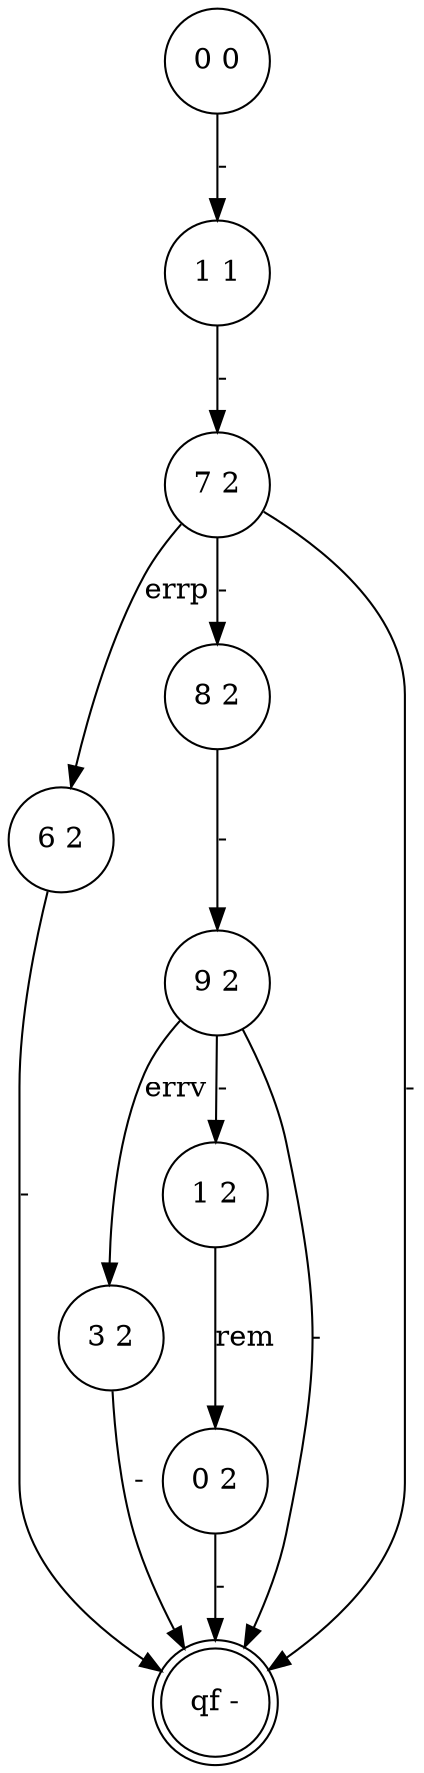 digraph 1 {
	"1 1" [shape=circle]
	"7 2" [shape=circle]
	"6 2" [shape=circle]
	"8 2" [shape=circle]
	"9 2" [shape=circle]
	"3 2" [shape=circle]
	"1 2" [shape=circle]
	"0 2" [shape=circle]
	"qf -" [shape=doublecircle]
	"0 0" [shape=circle]
	"0 0" -> "1 1" [label="-"]
	"1 1" -> "7 2" [label="-"]
	"7 2" -> "6 2" [label=errp]
	"7 2" -> "8 2" [label="-"]
	"8 2" -> "9 2" [label="-"]
	"9 2" -> "3 2" [label=errv]
	"9 2" -> "1 2" [label="-"]
	"1 2" -> "0 2" [label=rem]
	"7 2" -> "qf -" [label="-"]
	"6 2" -> "qf -" [label="-"]
	"9 2" -> "qf -" [label="-"]
	"3 2" -> "qf -" [label="-"]
	"0 2" -> "qf -" [label="-"]
}
